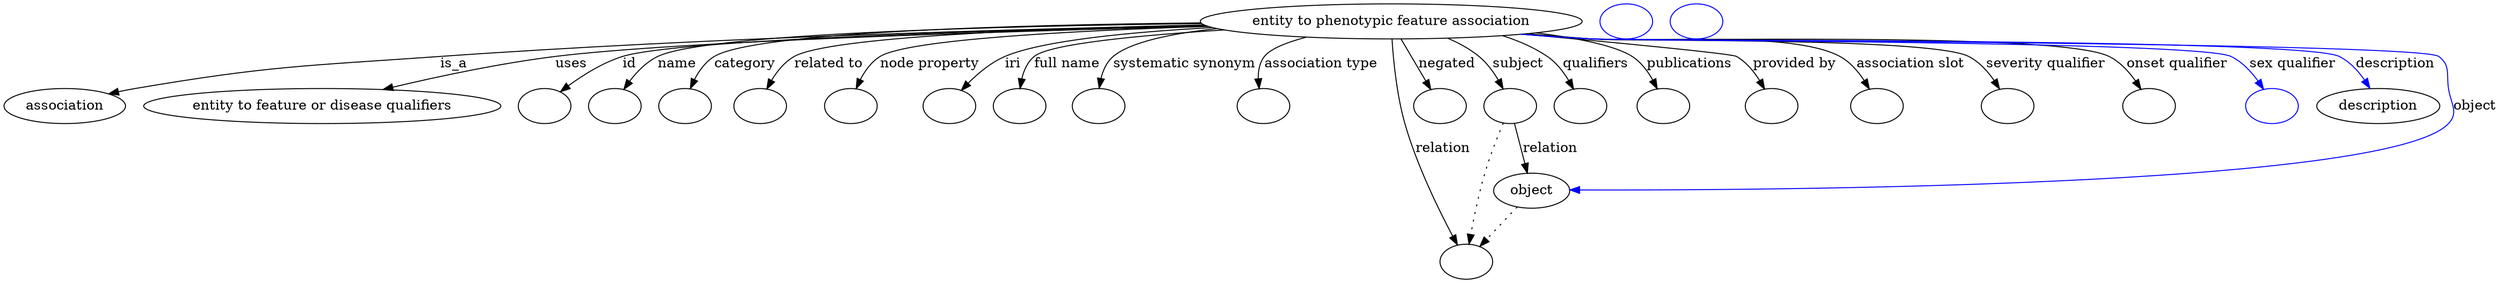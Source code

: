 digraph {
	graph [bb="0,0,2119.6,281"];
	node [label="\N"];
	"entity to phenotypic feature association"	 [height=0.5,
		label="entity to phenotypic feature association",
		pos="1182.4,263",
		width=4.1417];
	association	 [height=0.5,
		pos="49.402,177",
		width=1.3723];
	"entity to phenotypic feature association" -> association	 [label=is_a,
		lp="384.68,220",
		pos="e,85.644,189.35 1035.6,259.8 873.22,255.49 604.02,246.05 372.85,227 254.42,217.24 223.61,219.82 107.4,195 103.51,194.17 99.507,193.19 \
95.508,192.13"];
	"entity to feature or disease qualifiers"	 [height=0.5,
		pos="255.4,177",
		width=3.8483];
	"entity to phenotypic feature association" -> "entity to feature or disease qualifiers"	 [label=uses,
		lp="482.46,220",
		pos="e,313.25,193.41 1037.5,258.72 861.76,253 575.87,241.83 470.29,227 420.43,220 365.11,207 323.09,196.01"];
	id	 [color=black,
		height=0.5,
		label="",
		pos="439.4,177",
		width=0.75];
	"entity to phenotypic feature association" -> id	 [color=black,
		label=id,
		lp="539.85,220",
		pos="e,458.19,190.15 1038.4,258.29 861.95,252.01 580.65,240.14 533.51,227 509.69,220.36 485.08,207.02 467,195.78",
		style=solid];
	name	 [color=black,
		height=0.5,
		label="",
		pos="511.4,177",
		width=0.75];
	"entity to phenotypic feature association" -> name	 [color=black,
		label=name,
		lp="587.56,220",
		pos="e,525.11,192.73 1036.6,259.13 869.81,253.96 614.11,243.49 572.08,227 557.16,221.14 543.15,210.13 532.36,199.93",
		style=solid];
	category	 [color=black,
		height=0.5,
		label="",
		pos="583.4,177",
		width=0.75];
	"entity to phenotypic feature association" -> category	 [color=black,
		label=category,
		lp="647.5,220",
		pos="e,592.03,194.06 1035.5,259.67 882.14,255.22 658.89,245.64 623.21,227 612.77,221.55 604.15,212.03 597.63,202.75",
		style=solid];
	"related to"	 [color=black,
		height=0.5,
		label="",
		pos="655.4,177",
		width=0.75];
	"entity to phenotypic feature association" -> "related to"	 [color=black,
		label="related to",
		lp="716.64,220",
		pos="e,662.59,194.47 1037.2,258.72 902.89,253.74 719.55,243.95 689.93,227 680.45,221.58 672.99,212.37 667.47,203.32",
		style=solid];
	"node property"	 [color=black,
		height=0.5,
		label="",
		pos="728.4,177",
		width=0.75];
	"entity to phenotypic feature association" -> "node property"	 [color=black,
		label="node property",
		lp="798.47,220",
		pos="e,734.6,194.87 1040.9,257.24 927.35,251.58 783.09,241.65 759.26,227 750.49,221.61 743.84,212.69 739,203.87",
		style=solid];
	iri	 [color=black,
		height=0.5,
		label="",
		pos="800.4,177",
		width=0.75];
	"entity to phenotypic feature association" -> iri	 [color=black,
		label=iri,
		lp="870.62,220",
		pos="e,815.02,192.45 1047.9,255.14 976.51,249.52 896.9,240.52 863.96,227 848.55,220.67 833.78,209.48 822.36,199.28",
		style=solid];
	"full name"	 [color=black,
		height=0.5,
		label="",
		pos="872.4,177",
		width=0.75];
	"entity to phenotypic feature association" -> "full name"	 [color=black,
		label="full name",
		lp="917.03,220",
		pos="e,874.09,194.98 1055.2,253.53 982.65,247.04 903.48,237.7 890.14,227 883.3,221.51 879.09,213.18 876.51,204.89",
		style=solid];
	"systematic synonym"	 [color=black,
		height=0.5,
		label="",
		pos="944.4,177",
		width=0.75];
	"entity to phenotypic feature association" -> "systematic synonym"	 [color=black,
		label="systematic synonym",
		lp="1013.4,220",
		pos="e,943.66,195.17 1050,254.61 1008.7,249.37 970.17,240.84 955.47,227 949.46,221.34 946.35,213.22 944.83,205.15",
		style=solid];
	"association type"	 [color=black,
		height=0.5,
		label="",
		pos="1077.4,177",
		width=0.75];
	"entity to phenotypic feature association" -> "association type"	 [color=black,
		label="association type",
		lp="1124.3,220",
		pos="e,1073.1,194.79 1116.9,246.79 1099.4,241.09 1083.9,234.28 1078.6,227 1074,220.73 1072.5,212.75 1072.4,205.01",
		style=solid];
	subject	 [color=black,
		height=0.5,
		label="",
		pos="1287.4,177",
		width=0.75];
	"entity to phenotypic feature association" -> subject	 [color=black,
		label=subject,
		lp="1283.2,220",
		pos="e,1277.3,193.78 1221.8,245.46 1231.3,240.25 1241.2,234.03 1249.4,227 1257.7,219.88 1265.4,210.65 1271.6,202.05",
		style=solid];
	negated	 [color=black,
		height=0.5,
		label="",
		pos="1215.4,177",
		width=0.75];
	"entity to phenotypic feature association" -> negated	 [color=black,
		label=negated,
		lp="1223.2,220",
		pos="e,1208.6,194.62 1189.4,244.76 1193.9,232.97 1199.9,217.42 1205,204.19",
		style=solid];
	relation	 [color=black,
		height=0.5,
		label="",
		pos="1263.4,18",
		width=0.75];
	"entity to phenotypic feature association" -> relation	 [color=black,
		label=relation,
		lp="1212.8,134",
		pos="e,1249.9,34 1178.7,244.95 1175.2,223.9 1171.3,188.26 1179.4,159 1191.8,113.88 1222.9,68.626 1243.5,41.975",
		style=solid];
	qualifiers	 [color=black,
		height=0.5,
		label="",
		pos="1359.4,177",
		width=0.75];
	"entity to phenotypic feature association" -> qualifiers	 [color=black,
		label=qualifiers,
		lp="1353.5,220",
		pos="e,1346.4,193.1 1258.5,247.45 1275.3,242.32 1292.4,235.63 1307.4,227 1319.3,220.16 1330.5,210.03 1339.4,200.68",
		style=solid];
	publications	 [color=black,
		height=0.5,
		label="",
		pos="1431.4,177",
		width=0.75];
	"entity to phenotypic feature association" -> publications	 [color=black,
		label=publications,
		lp="1436.6,220",
		pos="e,1419.9,193.6 1287.5,250.17 1326.9,244.11 1366.3,236.18 1383.4,227 1394.9,220.85 1405.2,210.96 1413.4,201.59",
		style=solid];
	"provided by"	 [color=black,
		height=0.5,
		label="",
		pos="1511.4,177",
		width=0.75];
	"entity to phenotypic feature association" -> "provided by"	 [color=black,
		label="provided by",
		lp="1524,220",
		pos="e,1503.3,194.29 1291.1,250.6 1372.4,241.16 1470.3,229.39 1474.4,227 1484.1,221.37 1492,212.12 1497.9,203.09",
		style=solid];
	"association slot"	 [color=black,
		height=0.5,
		label="",
		pos="1601.4,177",
		width=0.75];
	"entity to phenotypic feature association" -> "association slot"	 [color=black,
		label="association slot",
		lp="1621.4,220",
		pos="e,1592.4,194.49 1289,250.38 1306.2,248.48 1323.8,246.62 1340.4,245 1389.4,240.21 1517.9,250.13 1561.4,227 1571.7,221.54 1580.2,212.2 \
1586.7,203.06",
		style=solid];
	"severity qualifier"	 [color=black,
		height=0.5,
		label="",
		pos="1710.4,177",
		width=0.75];
	"entity to phenotypic feature association" -> "severity qualifier"	 [color=black,
		label="severity qualifier",
		lp="1734.6,220",
		pos="e,1701.1,194.12 1287.3,250.18 1305,248.26 1323.2,246.45 1340.4,245 1376.8,241.93 1635.8,243.32 1668.4,227 1679.3,221.57 1688.4,211.92 \
1695.3,202.54",
		style=solid];
	"onset qualifier"	 [color=black,
		height=0.5,
		label="",
		pos="1827.4,177",
		width=0.75];
	"entity to phenotypic feature association" -> "onset qualifier"	 [color=black,
		label="onset qualifier",
		lp="1844.3,220",
		pos="e,1818.1,194.19 1286.4,250.06 1304.4,248.13 1322.9,246.35 1340.4,245 1389.7,241.2 1741,248.8 1785.4,227 1796.3,221.65 1805.4,212.01 \
1812.4,202.62",
		style=solid];
	"sex qualifier"	 [color=blue,
		height=0.5,
		label="",
		pos="1928.4,177",
		width=0.75];
	"entity to phenotypic feature association" -> "sex qualifier"	 [color=blue,
		label="sex qualifier",
		lp="1940.8,220",
		pos="e,1919.8,194.2 1286,249.99 1304.1,248.06 1322.8,246.29 1340.4,245 1401.2,240.55 1833.9,254.29 1888.4,227 1899.1,221.66 1907.8,212.03 \
1914.4,202.63",
		style=solid];
	description	 [height=0.5,
		pos="2022.4,177",
		width=1.3723];
	"entity to phenotypic feature association" -> description	 [color=blue,
		label=description,
		lp="2028.5,220",
		pos="e,2012.5,194.75 1285.5,249.97 1303.8,248.03 1322.6,246.26 1340.4,245 1375.8,242.49 1947.3,242.27 1979.4,227 1990.3,221.8 1999.6,\
212.38 2006.6,203.1",
		style=solid];
	object	 [height=0.5,
		pos="1323.4,91",
		width=0.88096];
	"entity to phenotypic feature association" -> object	 [color=blue,
		label=object,
		lp="2102.5,177",
		pos="e,1355.4,91.392 1285.5,249.92 1303.8,247.98 1322.6,246.23 1340.4,245 1380.5,242.22 2029.2,248.13 2063.4,227 2077.1,218.53 2076.5,\
210.63 2080.4,195 2084.3,179.47 2091.2,170.81 2080.4,159 2031.9,105.98 1518.1,93.957 1365.8,91.549",
		style=solid];
	subject -> relation	 [pos="e,1266.1,36.109 1284.7,159.07 1280.6,131.63 1272.6,78.991 1267.7,46.347",
		style=dotted];
	subject -> object	 [label=relation,
		lp="1329.8,134",
		pos="e,1316,108.67 1294.7,159.6 1299.7,147.67 1306.4,131.61 1312.1,118.03"];
	"entity to phenotypic feature association description"	 [color=blue,
		height=0.5,
		label="",
		pos="1376.4,263",
		width=0.75];
	object -> relation	 [pos="e,1276.6,33.998 1309.8,74.435 1301.9,64.781 1291.7,52.443 1282.9,41.766",
		style=dotted];
	"entity to phenotypic feature association object"	 [color=blue,
		height=0.5,
		label="",
		pos="1448.4,263",
		width=0.75];
}
